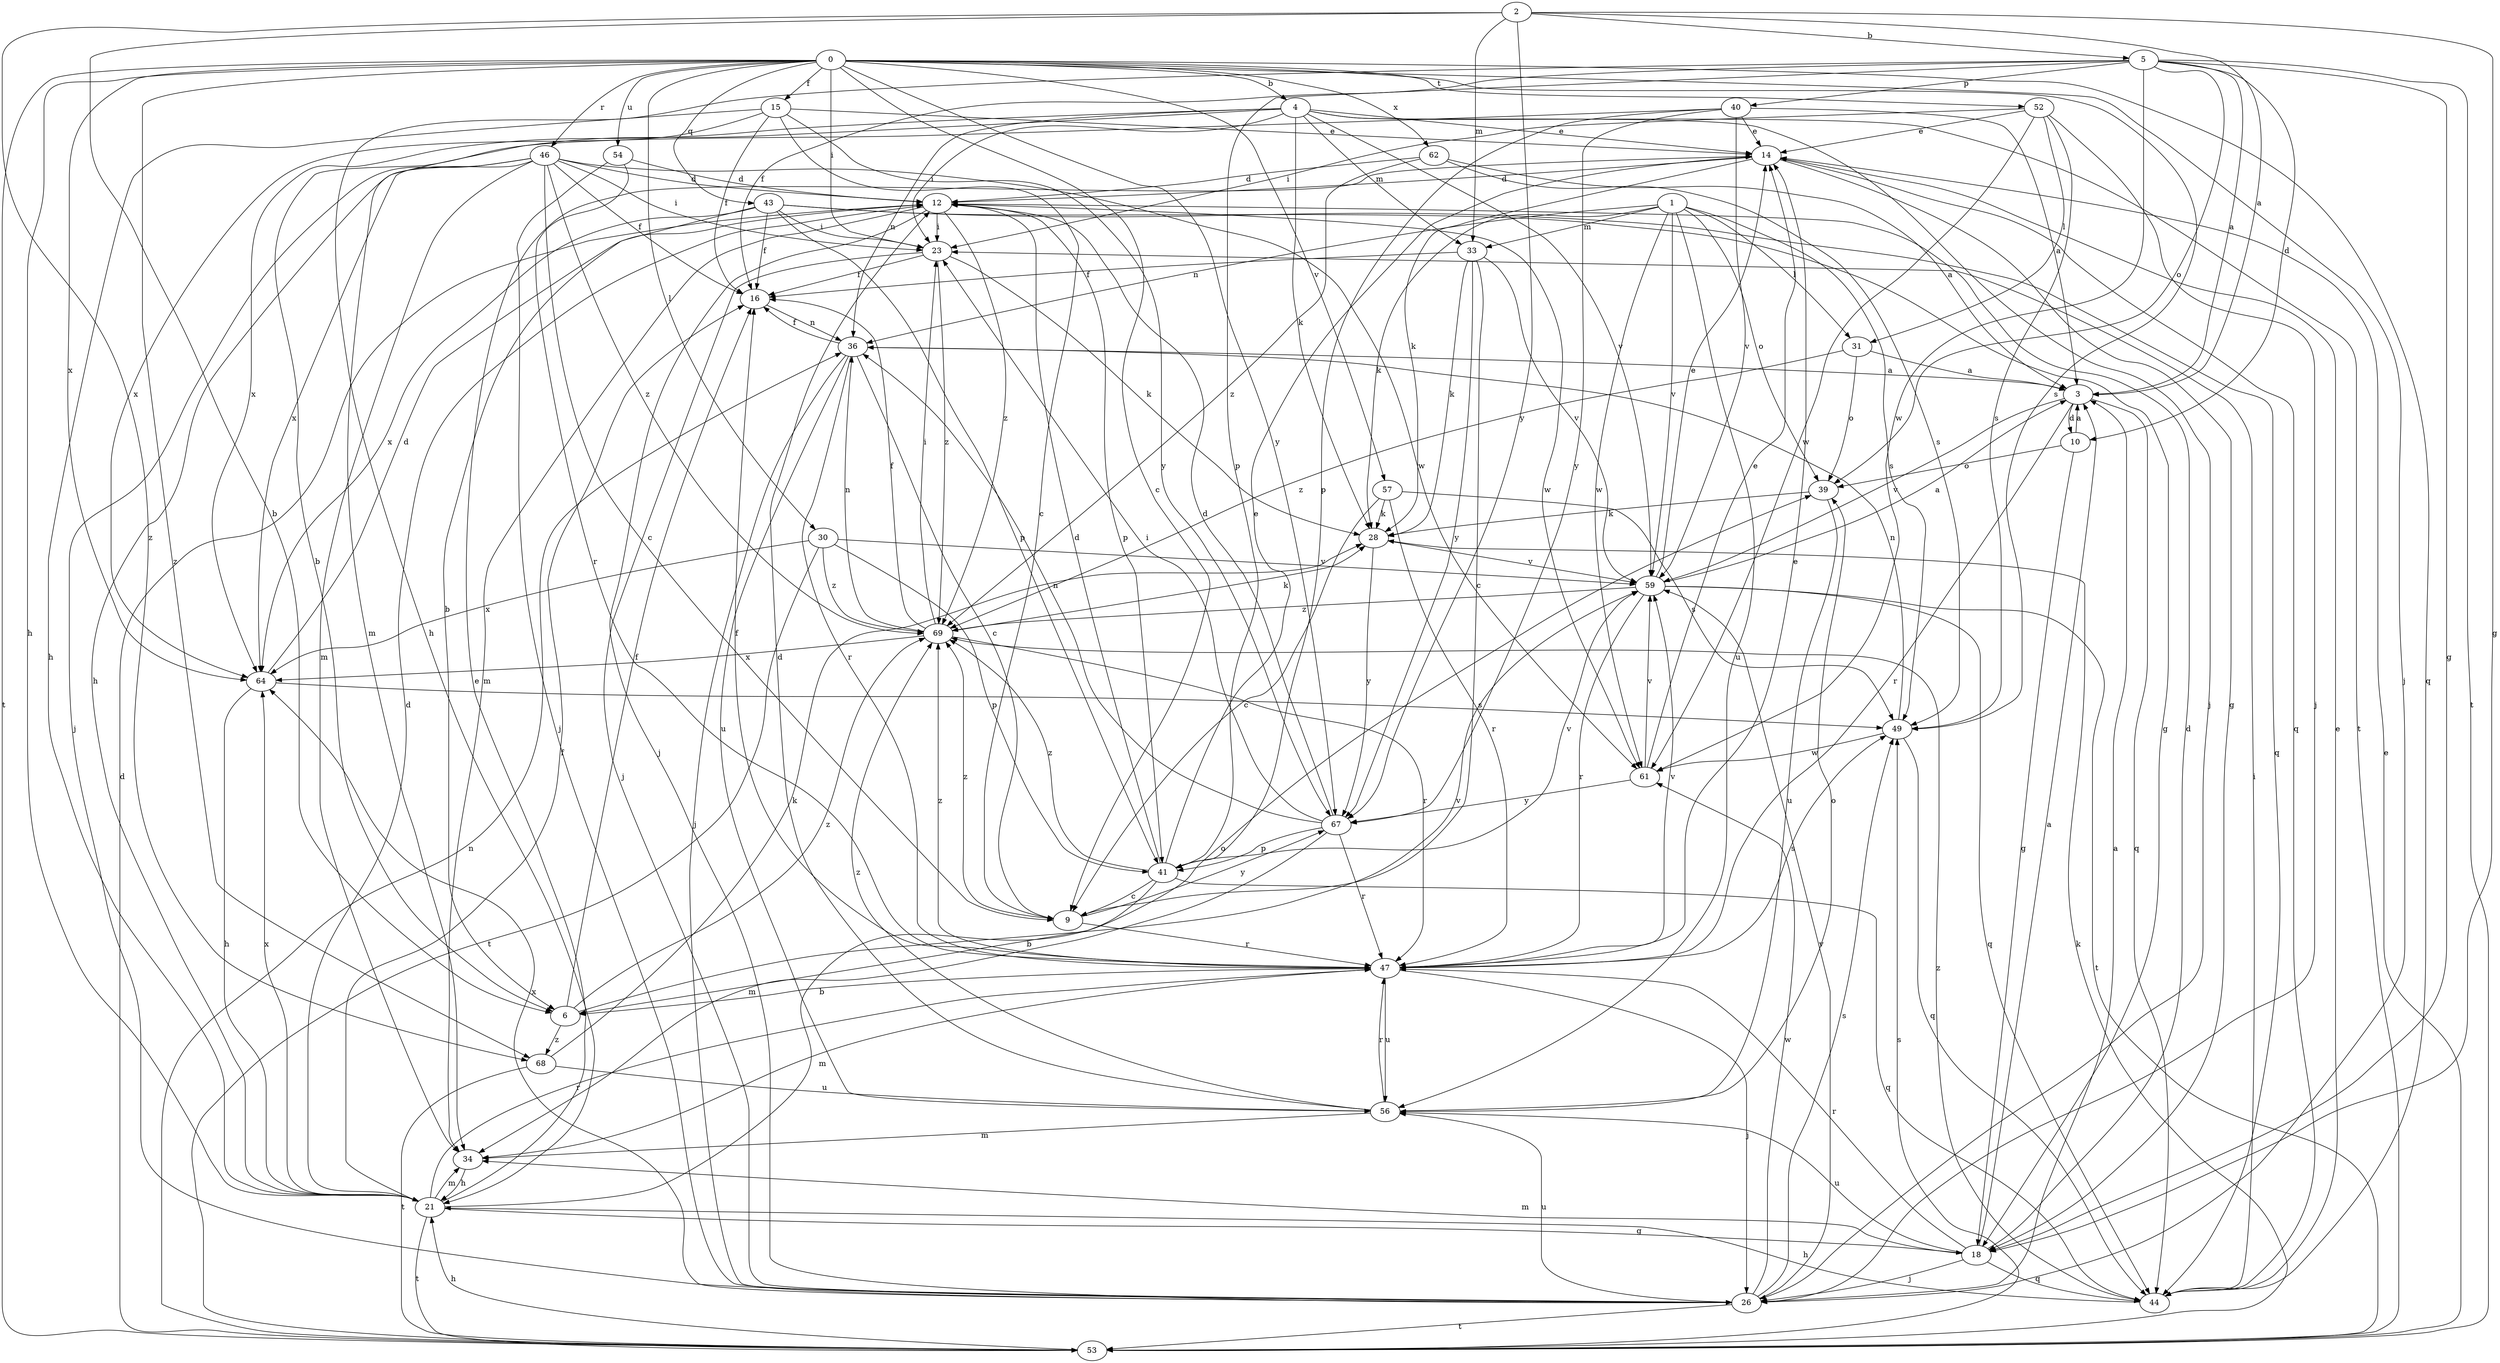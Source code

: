 strict digraph  {
0;
1;
2;
3;
4;
5;
6;
9;
10;
12;
14;
15;
16;
18;
21;
23;
26;
28;
30;
31;
33;
34;
36;
39;
40;
41;
43;
44;
46;
47;
49;
52;
53;
54;
56;
57;
59;
61;
62;
64;
67;
68;
69;
0 -> 4  [label=b];
0 -> 9  [label=c];
0 -> 15  [label=f];
0 -> 21  [label=h];
0 -> 23  [label=i];
0 -> 26  [label=j];
0 -> 30  [label=l];
0 -> 43  [label=q];
0 -> 44  [label=q];
0 -> 46  [label=r];
0 -> 49  [label=s];
0 -> 52  [label=t];
0 -> 53  [label=t];
0 -> 54  [label=u];
0 -> 57  [label=v];
0 -> 62  [label=x];
0 -> 64  [label=x];
0 -> 67  [label=y];
0 -> 68  [label=z];
1 -> 28  [label=k];
1 -> 31  [label=l];
1 -> 33  [label=m];
1 -> 36  [label=n];
1 -> 39  [label=o];
1 -> 49  [label=s];
1 -> 56  [label=u];
1 -> 59  [label=v];
1 -> 61  [label=w];
2 -> 3  [label=a];
2 -> 5  [label=b];
2 -> 6  [label=b];
2 -> 18  [label=g];
2 -> 33  [label=m];
2 -> 67  [label=y];
2 -> 68  [label=z];
3 -> 10  [label=d];
3 -> 44  [label=q];
3 -> 47  [label=r];
3 -> 59  [label=v];
4 -> 14  [label=e];
4 -> 23  [label=i];
4 -> 26  [label=j];
4 -> 28  [label=k];
4 -> 33  [label=m];
4 -> 34  [label=m];
4 -> 36  [label=n];
4 -> 53  [label=t];
4 -> 59  [label=v];
4 -> 64  [label=x];
5 -> 3  [label=a];
5 -> 10  [label=d];
5 -> 16  [label=f];
5 -> 18  [label=g];
5 -> 21  [label=h];
5 -> 39  [label=o];
5 -> 40  [label=p];
5 -> 41  [label=p];
5 -> 53  [label=t];
5 -> 61  [label=w];
6 -> 16  [label=f];
6 -> 59  [label=v];
6 -> 68  [label=z];
6 -> 69  [label=z];
9 -> 47  [label=r];
9 -> 67  [label=y];
9 -> 69  [label=z];
10 -> 3  [label=a];
10 -> 18  [label=g];
10 -> 39  [label=o];
12 -> 23  [label=i];
12 -> 26  [label=j];
12 -> 34  [label=m];
12 -> 41  [label=p];
12 -> 61  [label=w];
12 -> 69  [label=z];
14 -> 12  [label=d];
14 -> 18  [label=g];
14 -> 28  [label=k];
14 -> 44  [label=q];
15 -> 9  [label=c];
15 -> 14  [label=e];
15 -> 16  [label=f];
15 -> 21  [label=h];
15 -> 64  [label=x];
15 -> 67  [label=y];
16 -> 36  [label=n];
18 -> 3  [label=a];
18 -> 12  [label=d];
18 -> 26  [label=j];
18 -> 34  [label=m];
18 -> 44  [label=q];
18 -> 47  [label=r];
18 -> 56  [label=u];
21 -> 12  [label=d];
21 -> 14  [label=e];
21 -> 16  [label=f];
21 -> 18  [label=g];
21 -> 34  [label=m];
21 -> 39  [label=o];
21 -> 47  [label=r];
21 -> 53  [label=t];
21 -> 64  [label=x];
23 -> 16  [label=f];
23 -> 26  [label=j];
23 -> 28  [label=k];
23 -> 69  [label=z];
26 -> 3  [label=a];
26 -> 49  [label=s];
26 -> 53  [label=t];
26 -> 56  [label=u];
26 -> 59  [label=v];
26 -> 61  [label=w];
26 -> 64  [label=x];
28 -> 59  [label=v];
28 -> 67  [label=y];
30 -> 41  [label=p];
30 -> 53  [label=t];
30 -> 59  [label=v];
30 -> 64  [label=x];
30 -> 69  [label=z];
31 -> 3  [label=a];
31 -> 39  [label=o];
31 -> 69  [label=z];
33 -> 9  [label=c];
33 -> 16  [label=f];
33 -> 28  [label=k];
33 -> 59  [label=v];
33 -> 67  [label=y];
34 -> 21  [label=h];
36 -> 3  [label=a];
36 -> 9  [label=c];
36 -> 16  [label=f];
36 -> 26  [label=j];
36 -> 47  [label=r];
36 -> 56  [label=u];
39 -> 28  [label=k];
39 -> 56  [label=u];
40 -> 3  [label=a];
40 -> 6  [label=b];
40 -> 14  [label=e];
40 -> 41  [label=p];
40 -> 59  [label=v];
40 -> 67  [label=y];
41 -> 6  [label=b];
41 -> 9  [label=c];
41 -> 12  [label=d];
41 -> 14  [label=e];
41 -> 44  [label=q];
41 -> 59  [label=v];
41 -> 69  [label=z];
43 -> 6  [label=b];
43 -> 16  [label=f];
43 -> 18  [label=g];
43 -> 23  [label=i];
43 -> 41  [label=p];
43 -> 44  [label=q];
43 -> 64  [label=x];
44 -> 14  [label=e];
44 -> 21  [label=h];
44 -> 23  [label=i];
44 -> 69  [label=z];
46 -> 9  [label=c];
46 -> 12  [label=d];
46 -> 16  [label=f];
46 -> 21  [label=h];
46 -> 23  [label=i];
46 -> 26  [label=j];
46 -> 34  [label=m];
46 -> 61  [label=w];
46 -> 64  [label=x];
46 -> 69  [label=z];
47 -> 6  [label=b];
47 -> 14  [label=e];
47 -> 16  [label=f];
47 -> 26  [label=j];
47 -> 34  [label=m];
47 -> 49  [label=s];
47 -> 56  [label=u];
47 -> 59  [label=v];
47 -> 69  [label=z];
49 -> 36  [label=n];
49 -> 44  [label=q];
49 -> 61  [label=w];
52 -> 14  [label=e];
52 -> 23  [label=i];
52 -> 26  [label=j];
52 -> 31  [label=l];
52 -> 49  [label=s];
52 -> 61  [label=w];
53 -> 12  [label=d];
53 -> 14  [label=e];
53 -> 21  [label=h];
53 -> 28  [label=k];
53 -> 36  [label=n];
53 -> 49  [label=s];
54 -> 12  [label=d];
54 -> 26  [label=j];
54 -> 47  [label=r];
56 -> 12  [label=d];
56 -> 34  [label=m];
56 -> 39  [label=o];
56 -> 47  [label=r];
56 -> 69  [label=z];
57 -> 9  [label=c];
57 -> 28  [label=k];
57 -> 47  [label=r];
57 -> 49  [label=s];
59 -> 3  [label=a];
59 -> 14  [label=e];
59 -> 44  [label=q];
59 -> 47  [label=r];
59 -> 53  [label=t];
59 -> 69  [label=z];
61 -> 14  [label=e];
61 -> 59  [label=v];
61 -> 67  [label=y];
62 -> 3  [label=a];
62 -> 12  [label=d];
62 -> 49  [label=s];
62 -> 69  [label=z];
64 -> 12  [label=d];
64 -> 21  [label=h];
64 -> 49  [label=s];
67 -> 12  [label=d];
67 -> 23  [label=i];
67 -> 34  [label=m];
67 -> 36  [label=n];
67 -> 41  [label=p];
67 -> 47  [label=r];
68 -> 28  [label=k];
68 -> 53  [label=t];
68 -> 56  [label=u];
69 -> 16  [label=f];
69 -> 23  [label=i];
69 -> 28  [label=k];
69 -> 36  [label=n];
69 -> 47  [label=r];
69 -> 64  [label=x];
}

